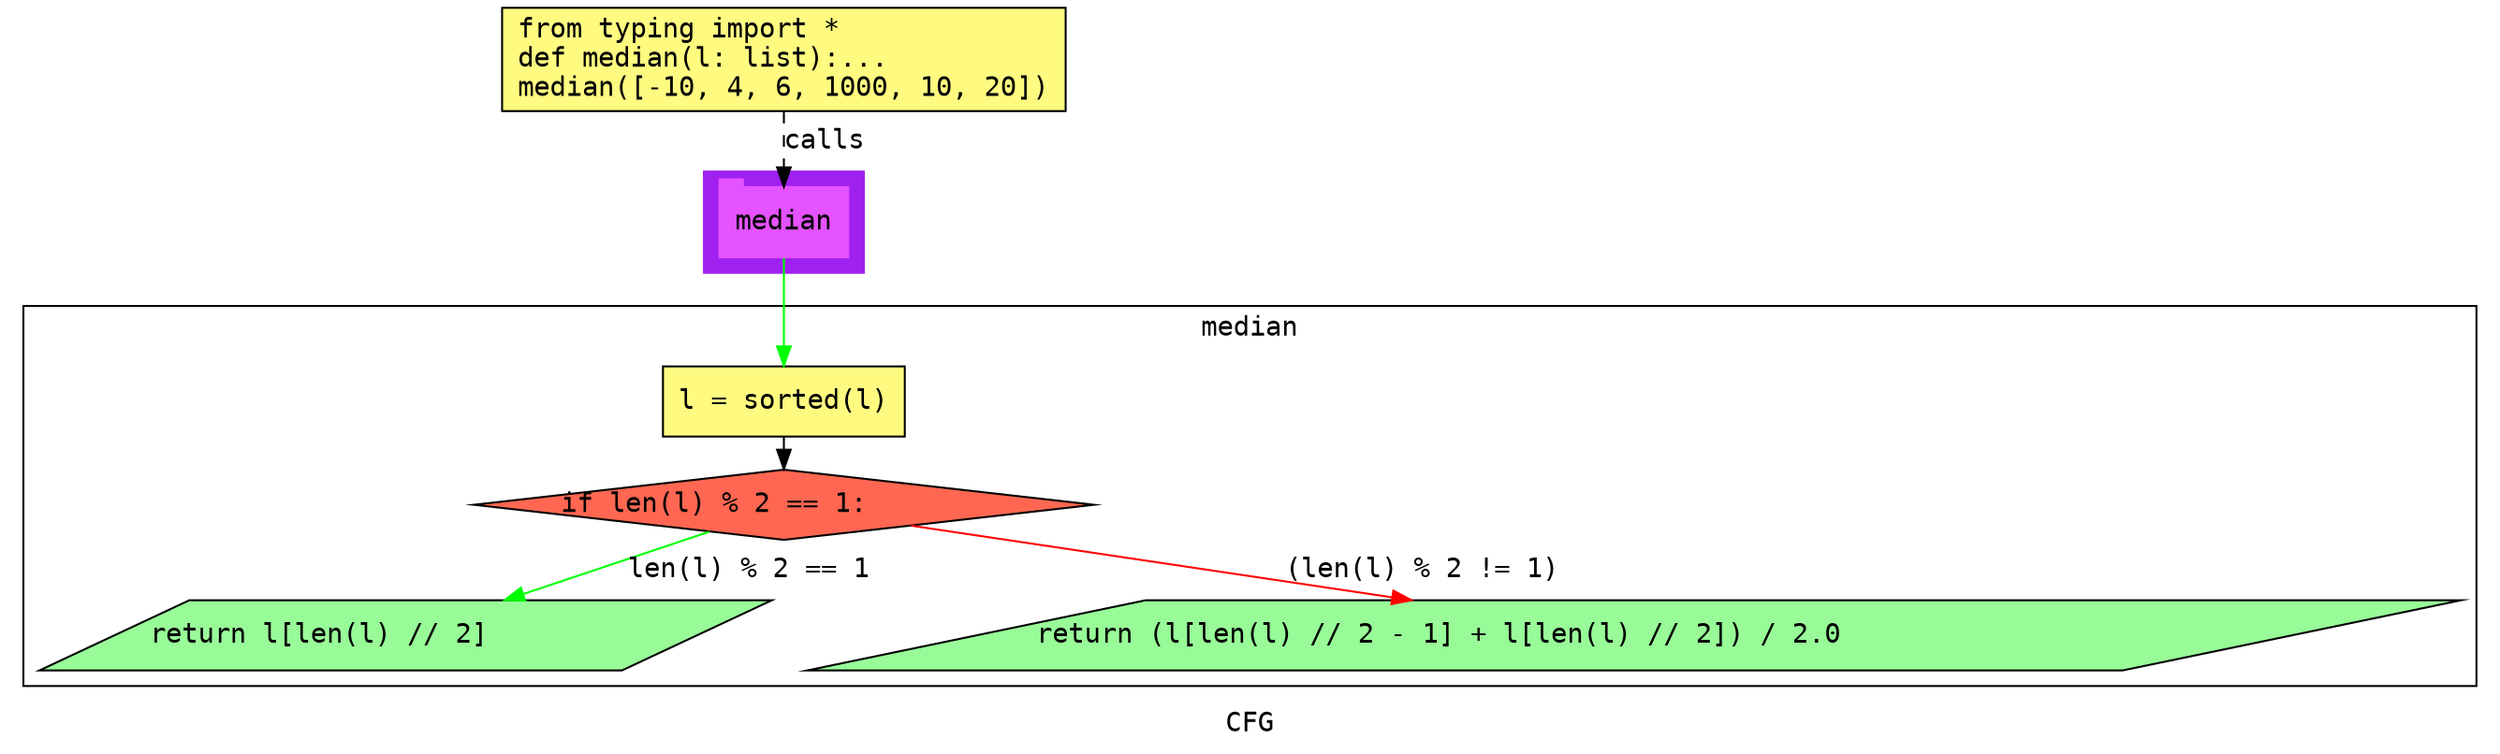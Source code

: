 digraph cluster528CFG {
	graph [bb="0,0,1230,379",
		compound=True,
		fontname="DejaVu Sans Mono",
		label=CFG,
		lheight=0.21,
		lp="615,11.5",
		lwidth=0.35,
		pack=False,
		rankdir=TB,
		ranksep=0.02
	];
	node [fontname="DejaVu Sans Mono",
		label="\N"
	];
	edge [fontname="DejaVu Sans Mono"];
	subgraph cluster_1 {
		graph [bb="344,243,426,295",
			color=purple,
			compound=true,
			fontname="DejaVu Sans Mono",
			label="",
			rankdir=TB,
			ranksep=0.02,
			shape=tab,
			style=filled
		];
		node [fontname="DejaVu Sans Mono"];
		edge [fontname="DejaVu Sans Mono"];
		13	[color="#E552FF",
			height=0.5,
			label=median,
			linenum="[11]",
			pos="385,269",
			shape=tab,
			style=filled,
			width=0.91667];
	}
	subgraph cluster0median {
		graph [bb="8,31,1222,226",
			compound=True,
			fontname="DejaVu Sans Mono",
			label=median,
			lheight=0.21,
			lp="615,214.5",
			lwidth=0.69,
			pack=False,
			rankdir=TB,
			ranksep=0.02
		];
		node [fontname="DejaVu Sans Mono"];
		edge [fontname="DejaVu Sans Mono"];
		subgraph cluster_3 {
			graph [color=purple,
				compound=true,
				fontname="DejaVu Sans Mono",
				label="",
				rankdir=TB,
				ranksep=0.02,
				shape=tab,
				style=filled
			];
			node [fontname="DejaVu Sans Mono"];
			edge [fontname="DejaVu Sans Mono"];
		}
		subgraph cluster_5 {
			graph [color=purple,
				compound=true,
				fontname="DejaVu Sans Mono",
				label="",
				rankdir=TB,
				ranksep=0.02,
				shape=tab,
				style=filled
			];
			node [fontname="DejaVu Sans Mono"];
			edge [fontname="DejaVu Sans Mono"];
		}
		3	[fillcolor="#FFFB81",
			height=0.5,
			label="l = sorted(l)\l",
			linenum="[5]",
			pos="385,177",
			shape=rectangle,
			style="filled,solid",
			width=1.7222];
		5	[fillcolor="#FF6752",
			height=0.5,
			label="if len(l) % 2 == 1:\l",
			linenum="[6]",
			pos="385,124",
			shape=diamond,
			style="filled,solid",
			width=4.4171];
		3 -> 5	[color=black,
			pos="e,385,142.25 385,158.73 385,156.66 385,154.5 385,152.32"];
		7	[fillcolor="#98fb98",
			height=0.5,
			label="return l[len(l) // 2]\l",
			linenum="[7]",
			pos="197,57",
			shape=parallelogram,
			style="filled,solid",
			width=5.0294];
		5 -> 7	[color=green,
			label="len(l) % 2 == 1",
			lp="369,90.5",
			pos="e,246.18,75.004 347.86,110.16 321.59,101.08 285.84,88.717 255.74,78.308"];
		9	[fillcolor="#98fb98",
			height=0.5,
			label="return (l[len(l) // 2 - 1] + l[len(l) // 2]) / 2.0\l",
			linenum="[9]",
			pos="805,57",
			shape=parallelogram,
			style="filled,solid",
			width=11.356];
		5 -> 9	[color=red,
			label="(len(l) % 2 != 1)",
			lp="702.5,90.5",
			pos="e,694.77,75.059 448.79,113.13 511.16,103.48 607.69,88.535 684.54,76.642"];
	}
	1	[fillcolor="#FFFB81",
		height=0.73611,
		label="from typing import *\ldef median(l: list):...\lmedian([-10, 4, 6, 1000, 10, 20])\l",
		linenum="[1]",
		pos="385,352.5",
		shape=rectangle,
		style="filled,solid",
		width=4.0139];
	1 -> 13	[label=calls,
		lp="406,310.5",
		pos="e,385,287.13 385,325.71 385,316.66 385,306.47 385,297.3",
		style=dashed];
	13 -> 3	[color=green,
		pos="e,385,195.3 385,250.65 385,237.82 385,220.11 385,205.38"];
}
